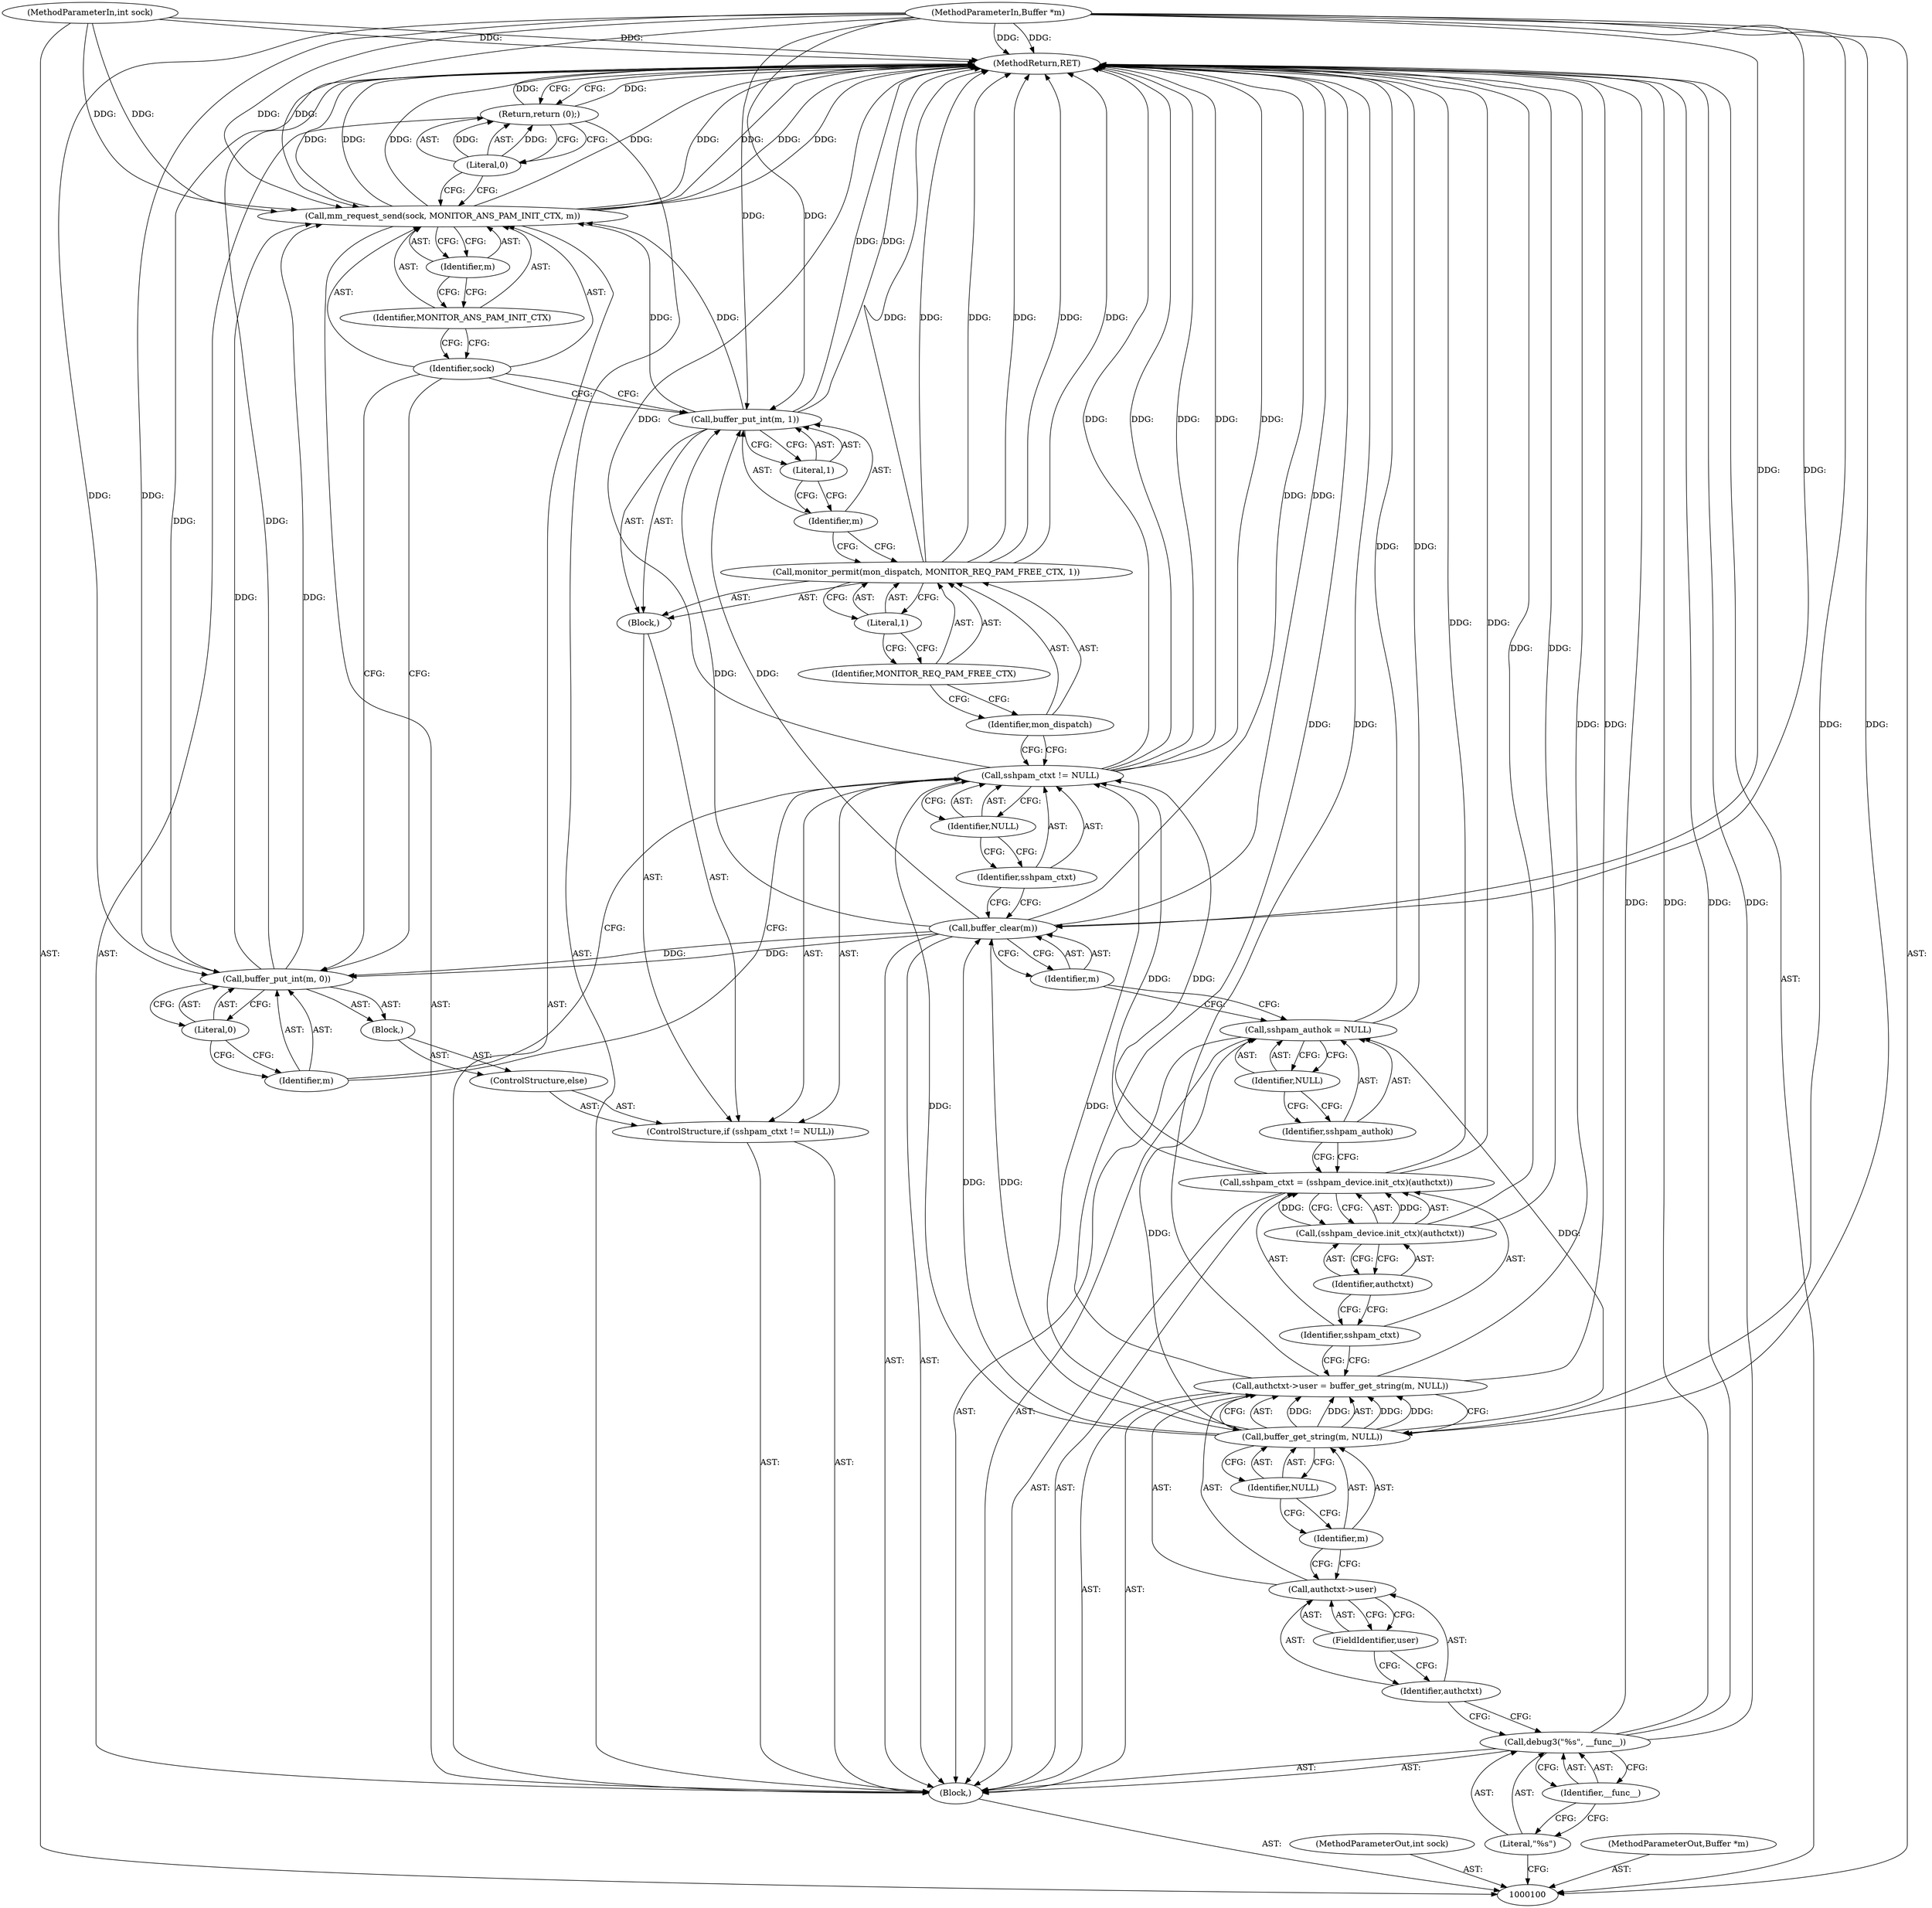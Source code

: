 digraph "1_openssh-portable_d4697fe9a28dab7255c60433e4dd23cf7fce8a8b" {
"1000146" [label="(MethodReturn,RET)"];
"1000101" [label="(MethodParameterIn,int sock)"];
"1000203" [label="(MethodParameterOut,int sock)"];
"1000102" [label="(MethodParameterIn,Buffer *m)"];
"1000204" [label="(MethodParameterOut,Buffer *m)"];
"1000133" [label="(Identifier,m)"];
"1000132" [label="(Call,buffer_put_int(m, 1))"];
"1000134" [label="(Literal,1)"];
"1000135" [label="(ControlStructure,else)"];
"1000136" [label="(Block,)"];
"1000138" [label="(Identifier,m)"];
"1000137" [label="(Call,buffer_put_int(m, 0))"];
"1000139" [label="(Literal,0)"];
"1000140" [label="(Call,mm_request_send(sock, MONITOR_ANS_PAM_INIT_CTX, m))"];
"1000141" [label="(Identifier,sock)"];
"1000142" [label="(Identifier,MONITOR_ANS_PAM_INIT_CTX)"];
"1000143" [label="(Identifier,m)"];
"1000144" [label="(Return,return (0);)"];
"1000145" [label="(Literal,0)"];
"1000103" [label="(Block,)"];
"1000106" [label="(Identifier,__func__)"];
"1000104" [label="(Call,debug3(\"%s\", __func__))"];
"1000105" [label="(Literal,\"%s\")"];
"1000107" [label="(Call,authctxt->user = buffer_get_string(m, NULL))"];
"1000108" [label="(Call,authctxt->user)"];
"1000109" [label="(Identifier,authctxt)"];
"1000110" [label="(FieldIdentifier,user)"];
"1000111" [label="(Call,buffer_get_string(m, NULL))"];
"1000112" [label="(Identifier,m)"];
"1000113" [label="(Identifier,NULL)"];
"1000116" [label="(Call,(sshpam_device.init_ctx)(authctxt))"];
"1000114" [label="(Call,sshpam_ctxt = (sshpam_device.init_ctx)(authctxt))"];
"1000115" [label="(Identifier,sshpam_ctxt)"];
"1000117" [label="(Identifier,authctxt)"];
"1000120" [label="(Identifier,NULL)"];
"1000118" [label="(Call,sshpam_authok = NULL)"];
"1000119" [label="(Identifier,sshpam_authok)"];
"1000122" [label="(Identifier,m)"];
"1000121" [label="(Call,buffer_clear(m))"];
"1000123" [label="(ControlStructure,if (sshpam_ctxt != NULL))"];
"1000126" [label="(Identifier,NULL)"];
"1000127" [label="(Block,)"];
"1000124" [label="(Call,sshpam_ctxt != NULL)"];
"1000125" [label="(Identifier,sshpam_ctxt)"];
"1000129" [label="(Identifier,mon_dispatch)"];
"1000128" [label="(Call,monitor_permit(mon_dispatch, MONITOR_REQ_PAM_FREE_CTX, 1))"];
"1000130" [label="(Identifier,MONITOR_REQ_PAM_FREE_CTX)"];
"1000131" [label="(Literal,1)"];
"1000146" -> "1000100"  [label="AST: "];
"1000146" -> "1000144"  [label="CFG: "];
"1000144" -> "1000146"  [label="DDG: "];
"1000116" -> "1000146"  [label="DDG: "];
"1000140" -> "1000146"  [label="DDG: "];
"1000140" -> "1000146"  [label="DDG: "];
"1000140" -> "1000146"  [label="DDG: "];
"1000140" -> "1000146"  [label="DDG: "];
"1000124" -> "1000146"  [label="DDG: "];
"1000124" -> "1000146"  [label="DDG: "];
"1000124" -> "1000146"  [label="DDG: "];
"1000107" -> "1000146"  [label="DDG: "];
"1000107" -> "1000146"  [label="DDG: "];
"1000104" -> "1000146"  [label="DDG: "];
"1000104" -> "1000146"  [label="DDG: "];
"1000128" -> "1000146"  [label="DDG: "];
"1000128" -> "1000146"  [label="DDG: "];
"1000128" -> "1000146"  [label="DDG: "];
"1000121" -> "1000146"  [label="DDG: "];
"1000102" -> "1000146"  [label="DDG: "];
"1000101" -> "1000146"  [label="DDG: "];
"1000118" -> "1000146"  [label="DDG: "];
"1000132" -> "1000146"  [label="DDG: "];
"1000114" -> "1000146"  [label="DDG: "];
"1000137" -> "1000146"  [label="DDG: "];
"1000101" -> "1000100"  [label="AST: "];
"1000101" -> "1000146"  [label="DDG: "];
"1000101" -> "1000140"  [label="DDG: "];
"1000203" -> "1000100"  [label="AST: "];
"1000102" -> "1000100"  [label="AST: "];
"1000102" -> "1000146"  [label="DDG: "];
"1000102" -> "1000111"  [label="DDG: "];
"1000102" -> "1000121"  [label="DDG: "];
"1000102" -> "1000132"  [label="DDG: "];
"1000102" -> "1000137"  [label="DDG: "];
"1000102" -> "1000140"  [label="DDG: "];
"1000204" -> "1000100"  [label="AST: "];
"1000133" -> "1000132"  [label="AST: "];
"1000133" -> "1000128"  [label="CFG: "];
"1000134" -> "1000133"  [label="CFG: "];
"1000132" -> "1000127"  [label="AST: "];
"1000132" -> "1000134"  [label="CFG: "];
"1000133" -> "1000132"  [label="AST: "];
"1000134" -> "1000132"  [label="AST: "];
"1000141" -> "1000132"  [label="CFG: "];
"1000132" -> "1000146"  [label="DDG: "];
"1000121" -> "1000132"  [label="DDG: "];
"1000102" -> "1000132"  [label="DDG: "];
"1000132" -> "1000140"  [label="DDG: "];
"1000134" -> "1000132"  [label="AST: "];
"1000134" -> "1000133"  [label="CFG: "];
"1000132" -> "1000134"  [label="CFG: "];
"1000135" -> "1000123"  [label="AST: "];
"1000136" -> "1000135"  [label="AST: "];
"1000136" -> "1000135"  [label="AST: "];
"1000137" -> "1000136"  [label="AST: "];
"1000138" -> "1000137"  [label="AST: "];
"1000138" -> "1000124"  [label="CFG: "];
"1000139" -> "1000138"  [label="CFG: "];
"1000137" -> "1000136"  [label="AST: "];
"1000137" -> "1000139"  [label="CFG: "];
"1000138" -> "1000137"  [label="AST: "];
"1000139" -> "1000137"  [label="AST: "];
"1000141" -> "1000137"  [label="CFG: "];
"1000137" -> "1000146"  [label="DDG: "];
"1000121" -> "1000137"  [label="DDG: "];
"1000102" -> "1000137"  [label="DDG: "];
"1000137" -> "1000140"  [label="DDG: "];
"1000139" -> "1000137"  [label="AST: "];
"1000139" -> "1000138"  [label="CFG: "];
"1000137" -> "1000139"  [label="CFG: "];
"1000140" -> "1000103"  [label="AST: "];
"1000140" -> "1000143"  [label="CFG: "];
"1000141" -> "1000140"  [label="AST: "];
"1000142" -> "1000140"  [label="AST: "];
"1000143" -> "1000140"  [label="AST: "];
"1000145" -> "1000140"  [label="CFG: "];
"1000140" -> "1000146"  [label="DDG: "];
"1000140" -> "1000146"  [label="DDG: "];
"1000140" -> "1000146"  [label="DDG: "];
"1000140" -> "1000146"  [label="DDG: "];
"1000101" -> "1000140"  [label="DDG: "];
"1000137" -> "1000140"  [label="DDG: "];
"1000132" -> "1000140"  [label="DDG: "];
"1000102" -> "1000140"  [label="DDG: "];
"1000141" -> "1000140"  [label="AST: "];
"1000141" -> "1000132"  [label="CFG: "];
"1000141" -> "1000137"  [label="CFG: "];
"1000142" -> "1000141"  [label="CFG: "];
"1000142" -> "1000140"  [label="AST: "];
"1000142" -> "1000141"  [label="CFG: "];
"1000143" -> "1000142"  [label="CFG: "];
"1000143" -> "1000140"  [label="AST: "];
"1000143" -> "1000142"  [label="CFG: "];
"1000140" -> "1000143"  [label="CFG: "];
"1000144" -> "1000103"  [label="AST: "];
"1000144" -> "1000145"  [label="CFG: "];
"1000145" -> "1000144"  [label="AST: "];
"1000146" -> "1000144"  [label="CFG: "];
"1000144" -> "1000146"  [label="DDG: "];
"1000145" -> "1000144"  [label="DDG: "];
"1000145" -> "1000144"  [label="AST: "];
"1000145" -> "1000140"  [label="CFG: "];
"1000144" -> "1000145"  [label="CFG: "];
"1000145" -> "1000144"  [label="DDG: "];
"1000103" -> "1000100"  [label="AST: "];
"1000104" -> "1000103"  [label="AST: "];
"1000107" -> "1000103"  [label="AST: "];
"1000114" -> "1000103"  [label="AST: "];
"1000118" -> "1000103"  [label="AST: "];
"1000121" -> "1000103"  [label="AST: "];
"1000123" -> "1000103"  [label="AST: "];
"1000140" -> "1000103"  [label="AST: "];
"1000144" -> "1000103"  [label="AST: "];
"1000106" -> "1000104"  [label="AST: "];
"1000106" -> "1000105"  [label="CFG: "];
"1000104" -> "1000106"  [label="CFG: "];
"1000104" -> "1000103"  [label="AST: "];
"1000104" -> "1000106"  [label="CFG: "];
"1000105" -> "1000104"  [label="AST: "];
"1000106" -> "1000104"  [label="AST: "];
"1000109" -> "1000104"  [label="CFG: "];
"1000104" -> "1000146"  [label="DDG: "];
"1000104" -> "1000146"  [label="DDG: "];
"1000105" -> "1000104"  [label="AST: "];
"1000105" -> "1000100"  [label="CFG: "];
"1000106" -> "1000105"  [label="CFG: "];
"1000107" -> "1000103"  [label="AST: "];
"1000107" -> "1000111"  [label="CFG: "];
"1000108" -> "1000107"  [label="AST: "];
"1000111" -> "1000107"  [label="AST: "];
"1000115" -> "1000107"  [label="CFG: "];
"1000107" -> "1000146"  [label="DDG: "];
"1000107" -> "1000146"  [label="DDG: "];
"1000111" -> "1000107"  [label="DDG: "];
"1000111" -> "1000107"  [label="DDG: "];
"1000108" -> "1000107"  [label="AST: "];
"1000108" -> "1000110"  [label="CFG: "];
"1000109" -> "1000108"  [label="AST: "];
"1000110" -> "1000108"  [label="AST: "];
"1000112" -> "1000108"  [label="CFG: "];
"1000109" -> "1000108"  [label="AST: "];
"1000109" -> "1000104"  [label="CFG: "];
"1000110" -> "1000109"  [label="CFG: "];
"1000110" -> "1000108"  [label="AST: "];
"1000110" -> "1000109"  [label="CFG: "];
"1000108" -> "1000110"  [label="CFG: "];
"1000111" -> "1000107"  [label="AST: "];
"1000111" -> "1000113"  [label="CFG: "];
"1000112" -> "1000111"  [label="AST: "];
"1000113" -> "1000111"  [label="AST: "];
"1000107" -> "1000111"  [label="CFG: "];
"1000111" -> "1000107"  [label="DDG: "];
"1000111" -> "1000107"  [label="DDG: "];
"1000102" -> "1000111"  [label="DDG: "];
"1000111" -> "1000118"  [label="DDG: "];
"1000111" -> "1000121"  [label="DDG: "];
"1000111" -> "1000124"  [label="DDG: "];
"1000112" -> "1000111"  [label="AST: "];
"1000112" -> "1000108"  [label="CFG: "];
"1000113" -> "1000112"  [label="CFG: "];
"1000113" -> "1000111"  [label="AST: "];
"1000113" -> "1000112"  [label="CFG: "];
"1000111" -> "1000113"  [label="CFG: "];
"1000116" -> "1000114"  [label="AST: "];
"1000116" -> "1000117"  [label="CFG: "];
"1000117" -> "1000116"  [label="AST: "];
"1000114" -> "1000116"  [label="CFG: "];
"1000116" -> "1000146"  [label="DDG: "];
"1000116" -> "1000114"  [label="DDG: "];
"1000114" -> "1000103"  [label="AST: "];
"1000114" -> "1000116"  [label="CFG: "];
"1000115" -> "1000114"  [label="AST: "];
"1000116" -> "1000114"  [label="AST: "];
"1000119" -> "1000114"  [label="CFG: "];
"1000114" -> "1000146"  [label="DDG: "];
"1000116" -> "1000114"  [label="DDG: "];
"1000114" -> "1000124"  [label="DDG: "];
"1000115" -> "1000114"  [label="AST: "];
"1000115" -> "1000107"  [label="CFG: "];
"1000117" -> "1000115"  [label="CFG: "];
"1000117" -> "1000116"  [label="AST: "];
"1000117" -> "1000115"  [label="CFG: "];
"1000116" -> "1000117"  [label="CFG: "];
"1000120" -> "1000118"  [label="AST: "];
"1000120" -> "1000119"  [label="CFG: "];
"1000118" -> "1000120"  [label="CFG: "];
"1000118" -> "1000103"  [label="AST: "];
"1000118" -> "1000120"  [label="CFG: "];
"1000119" -> "1000118"  [label="AST: "];
"1000120" -> "1000118"  [label="AST: "];
"1000122" -> "1000118"  [label="CFG: "];
"1000118" -> "1000146"  [label="DDG: "];
"1000111" -> "1000118"  [label="DDG: "];
"1000119" -> "1000118"  [label="AST: "];
"1000119" -> "1000114"  [label="CFG: "];
"1000120" -> "1000119"  [label="CFG: "];
"1000122" -> "1000121"  [label="AST: "];
"1000122" -> "1000118"  [label="CFG: "];
"1000121" -> "1000122"  [label="CFG: "];
"1000121" -> "1000103"  [label="AST: "];
"1000121" -> "1000122"  [label="CFG: "];
"1000122" -> "1000121"  [label="AST: "];
"1000125" -> "1000121"  [label="CFG: "];
"1000121" -> "1000146"  [label="DDG: "];
"1000111" -> "1000121"  [label="DDG: "];
"1000102" -> "1000121"  [label="DDG: "];
"1000121" -> "1000132"  [label="DDG: "];
"1000121" -> "1000137"  [label="DDG: "];
"1000123" -> "1000103"  [label="AST: "];
"1000124" -> "1000123"  [label="AST: "];
"1000127" -> "1000123"  [label="AST: "];
"1000135" -> "1000123"  [label="AST: "];
"1000126" -> "1000124"  [label="AST: "];
"1000126" -> "1000125"  [label="CFG: "];
"1000124" -> "1000126"  [label="CFG: "];
"1000127" -> "1000123"  [label="AST: "];
"1000128" -> "1000127"  [label="AST: "];
"1000132" -> "1000127"  [label="AST: "];
"1000124" -> "1000123"  [label="AST: "];
"1000124" -> "1000126"  [label="CFG: "];
"1000125" -> "1000124"  [label="AST: "];
"1000126" -> "1000124"  [label="AST: "];
"1000129" -> "1000124"  [label="CFG: "];
"1000138" -> "1000124"  [label="CFG: "];
"1000124" -> "1000146"  [label="DDG: "];
"1000124" -> "1000146"  [label="DDG: "];
"1000124" -> "1000146"  [label="DDG: "];
"1000114" -> "1000124"  [label="DDG: "];
"1000111" -> "1000124"  [label="DDG: "];
"1000125" -> "1000124"  [label="AST: "];
"1000125" -> "1000121"  [label="CFG: "];
"1000126" -> "1000125"  [label="CFG: "];
"1000129" -> "1000128"  [label="AST: "];
"1000129" -> "1000124"  [label="CFG: "];
"1000130" -> "1000129"  [label="CFG: "];
"1000128" -> "1000127"  [label="AST: "];
"1000128" -> "1000131"  [label="CFG: "];
"1000129" -> "1000128"  [label="AST: "];
"1000130" -> "1000128"  [label="AST: "];
"1000131" -> "1000128"  [label="AST: "];
"1000133" -> "1000128"  [label="CFG: "];
"1000128" -> "1000146"  [label="DDG: "];
"1000128" -> "1000146"  [label="DDG: "];
"1000128" -> "1000146"  [label="DDG: "];
"1000130" -> "1000128"  [label="AST: "];
"1000130" -> "1000129"  [label="CFG: "];
"1000131" -> "1000130"  [label="CFG: "];
"1000131" -> "1000128"  [label="AST: "];
"1000131" -> "1000130"  [label="CFG: "];
"1000128" -> "1000131"  [label="CFG: "];
}
